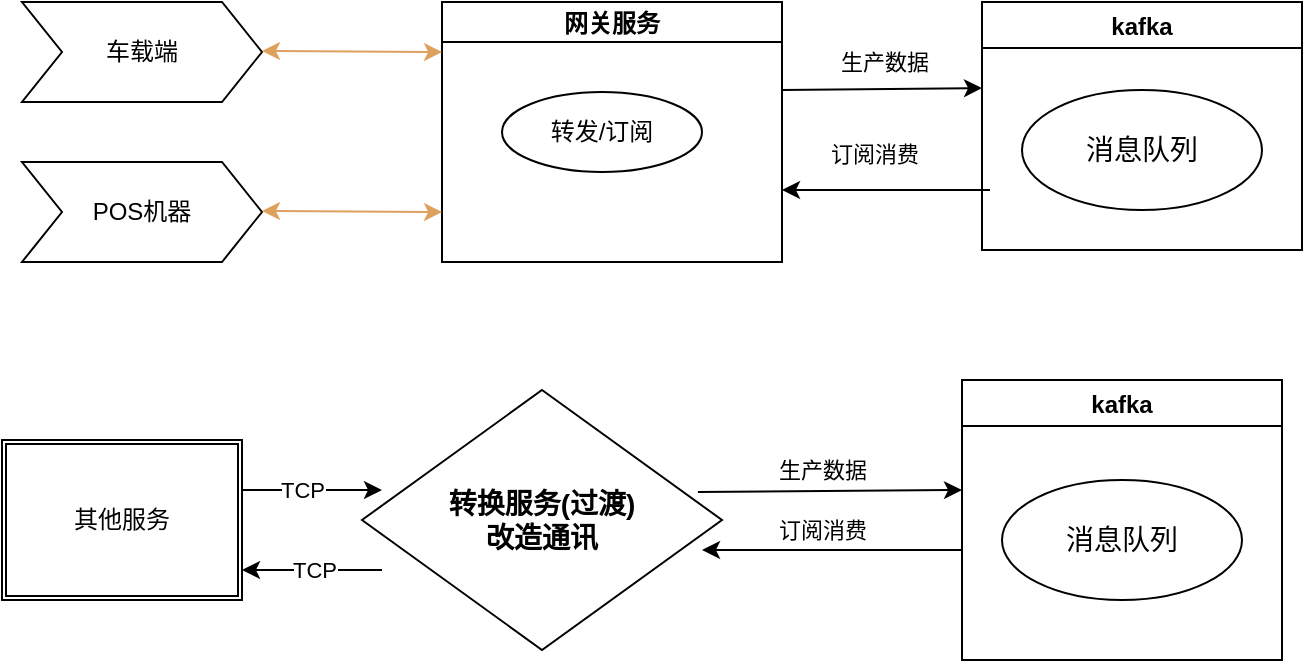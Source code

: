 <mxfile version="15.7.3" type="github">
  <diagram id="JbGbZ968IAcG6xgg3cBA" name="Page-1">
    <mxGraphModel dx="1422" dy="762" grid="1" gridSize="10" guides="1" tooltips="1" connect="1" arrows="1" fold="1" page="1" pageScale="1" pageWidth="827" pageHeight="1169" math="0" shadow="0">
      <root>
        <mxCell id="0" />
        <mxCell id="1" parent="0" />
        <mxCell id="-HaUh47Lt7LNseCXVabz-1" value="kafka" style="swimlane;" parent="1" vertex="1">
          <mxGeometry x="530" y="275" width="160" height="140" as="geometry">
            <mxRectangle x="40" y="390" width="60" height="23" as="alternateBounds" />
          </mxGeometry>
        </mxCell>
        <mxCell id="-HaUh47Lt7LNseCXVabz-3" value="消息队列" style="ellipse;whiteSpace=wrap;html=1;rounded=0;sketch=0;fontSize=14;" parent="-HaUh47Lt7LNseCXVabz-1" vertex="1">
          <mxGeometry x="20" y="50" width="120" height="60" as="geometry" />
        </mxCell>
        <mxCell id="-HaUh47Lt7LNseCXVabz-4" value="&lt;font style=&quot;font-size: 14px&quot;&gt;转换服务(过渡)&lt;br&gt;改造通讯&lt;br&gt;&lt;/font&gt;" style="rhombus;whiteSpace=wrap;html=1;fontStyle=1;startSize=23;" parent="1" vertex="1">
          <mxGeometry x="230" y="280" width="180" height="130" as="geometry" />
        </mxCell>
        <mxCell id="-HaUh47Lt7LNseCXVabz-5" value="其他服务" style="shape=ext;double=1;rounded=0;whiteSpace=wrap;html=1;" parent="1" vertex="1">
          <mxGeometry x="50" y="305" width="120" height="80" as="geometry" />
        </mxCell>
        <mxCell id="-HaUh47Lt7LNseCXVabz-6" value="" style="endArrow=classic;html=1;rounded=1;sketch=0;curved=0;" parent="1" edge="1">
          <mxGeometry width="50" height="50" relative="1" as="geometry">
            <mxPoint x="170" y="330" as="sourcePoint" />
            <mxPoint x="240" y="330" as="targetPoint" />
          </mxGeometry>
        </mxCell>
        <mxCell id="-HaUh47Lt7LNseCXVabz-9" value="&lt;font color=&quot;#000000&quot;&gt;TCP&lt;/font&gt;" style="edgeLabel;html=1;align=center;verticalAlign=middle;resizable=0;points=[];" parent="-HaUh47Lt7LNseCXVabz-6" vertex="1" connectable="0">
          <mxGeometry x="-0.429" y="-3" relative="1" as="geometry">
            <mxPoint x="10" y="-3" as="offset" />
          </mxGeometry>
        </mxCell>
        <mxCell id="-HaUh47Lt7LNseCXVabz-7" value="" style="endArrow=classic;html=1;rounded=1;sketch=0;curved=0;" parent="1" edge="1">
          <mxGeometry width="50" height="50" relative="1" as="geometry">
            <mxPoint x="240" y="370" as="sourcePoint" />
            <mxPoint x="170" y="370" as="targetPoint" />
          </mxGeometry>
        </mxCell>
        <mxCell id="-HaUh47Lt7LNseCXVabz-10" value="&lt;font color=&quot;#000000&quot;&gt;TCP&lt;/font&gt;" style="edgeLabel;html=1;align=center;verticalAlign=middle;resizable=0;points=[];" parent="1" vertex="1" connectable="0">
          <mxGeometry x="220" y="340" as="geometry">
            <mxPoint x="-14" y="30" as="offset" />
          </mxGeometry>
        </mxCell>
        <mxCell id="-HaUh47Lt7LNseCXVabz-11" value="" style="endArrow=classic;html=1;rounded=1;sketch=0;curved=0;exitX=0.933;exitY=0.392;exitDx=0;exitDy=0;exitPerimeter=0;" parent="1" source="-HaUh47Lt7LNseCXVabz-4" edge="1">
          <mxGeometry width="50" height="50" relative="1" as="geometry">
            <mxPoint x="410" y="330" as="sourcePoint" />
            <mxPoint x="530" y="330" as="targetPoint" />
          </mxGeometry>
        </mxCell>
        <mxCell id="-HaUh47Lt7LNseCXVabz-13" value="生产数据" style="edgeLabel;html=1;align=center;verticalAlign=middle;resizable=0;points=[];" parent="-HaUh47Lt7LNseCXVabz-11" vertex="1" connectable="0">
          <mxGeometry x="-0.314" relative="1" as="geometry">
            <mxPoint x="47" y="-215" as="offset" />
          </mxGeometry>
        </mxCell>
        <mxCell id="-HaUh47Lt7LNseCXVabz-12" value="" style="endArrow=classic;html=1;rounded=1;sketch=0;curved=0;" parent="1" edge="1">
          <mxGeometry width="50" height="50" relative="1" as="geometry">
            <mxPoint x="530" y="360" as="sourcePoint" />
            <mxPoint x="400" y="360" as="targetPoint" />
          </mxGeometry>
        </mxCell>
        <mxCell id="-HaUh47Lt7LNseCXVabz-14" value="订阅消费" style="edgeLabel;html=1;align=center;verticalAlign=middle;resizable=0;points=[];" parent="1" vertex="1" connectable="0">
          <mxGeometry x="480" y="166" as="geometry">
            <mxPoint x="6" y="-4" as="offset" />
          </mxGeometry>
        </mxCell>
        <mxCell id="-HaUh47Lt7LNseCXVabz-15" value="网关服务" style="swimlane;startSize=20;horizontal=1;containerType=tree;fillColor=#FFFFFF;strokeColor=#000000;fontColor=#000000;swimlaneFillColor=none;" parent="1" vertex="1">
          <mxGeometry x="270" y="86" width="170" height="130" as="geometry" />
        </mxCell>
        <mxCell id="-HaUh47Lt7LNseCXVabz-16" value="转发/订阅" style="ellipse;whiteSpace=wrap;html=1;align=center;treeFolding=1;treeMoving=1;newEdgeStyle={&quot;edgeStyle&quot;:&quot;entityRelationEdgeStyle&quot;,&quot;startArrow&quot;:&quot;none&quot;,&quot;endArrow&quot;:&quot;none&quot;,&quot;segment&quot;:10,&quot;curved&quot;:1};" parent="-HaUh47Lt7LNseCXVabz-15" vertex="1">
          <mxGeometry x="30" y="45" width="100" height="40" as="geometry" />
        </mxCell>
        <mxCell id="-HaUh47Lt7LNseCXVabz-17" value="POS机器" style="shape=step;perimeter=stepPerimeter;whiteSpace=wrap;html=1;fixedSize=1;" parent="1" vertex="1">
          <mxGeometry x="60" y="166" width="120" height="50" as="geometry" />
        </mxCell>
        <mxCell id="-HaUh47Lt7LNseCXVabz-19" value="车载端" style="shape=step;perimeter=stepPerimeter;whiteSpace=wrap;html=1;fixedSize=1;" parent="1" vertex="1">
          <mxGeometry x="60" y="86" width="120" height="50" as="geometry" />
        </mxCell>
        <mxCell id="-HaUh47Lt7LNseCXVabz-20" value="" style="endArrow=classic;startArrow=classic;html=1;rounded=0;labelBackgroundColor=#283618;strokeColor=#DDA15E;fontColor=#FEFAE0;" parent="1" edge="1">
          <mxGeometry width="50" height="50" relative="1" as="geometry">
            <mxPoint x="180" y="190.5" as="sourcePoint" />
            <mxPoint x="270" y="191" as="targetPoint" />
          </mxGeometry>
        </mxCell>
        <mxCell id="-HaUh47Lt7LNseCXVabz-21" value="" style="endArrow=classic;startArrow=classic;html=1;rounded=0;labelBackgroundColor=#283618;strokeColor=#DDA15E;fontColor=#FEFAE0;" parent="1" edge="1">
          <mxGeometry width="50" height="50" relative="1" as="geometry">
            <mxPoint x="180" y="110.5" as="sourcePoint" />
            <mxPoint x="270" y="111" as="targetPoint" />
          </mxGeometry>
        </mxCell>
        <mxCell id="-HaUh47Lt7LNseCXVabz-29" value="kafka" style="swimlane;" parent="1" vertex="1">
          <mxGeometry x="540" y="86" width="160" height="124" as="geometry">
            <mxRectangle x="40" y="390" width="60" height="23" as="alternateBounds" />
          </mxGeometry>
        </mxCell>
        <mxCell id="-HaUh47Lt7LNseCXVabz-30" value="消息队列" style="ellipse;whiteSpace=wrap;html=1;rounded=0;sketch=0;fontSize=14;" parent="-HaUh47Lt7LNseCXVabz-29" vertex="1">
          <mxGeometry x="20" y="44" width="120" height="60" as="geometry" />
        </mxCell>
        <mxCell id="-HaUh47Lt7LNseCXVabz-31" value="" style="endArrow=classic;html=1;rounded=1;sketch=0;curved=0;exitX=0.933;exitY=0.392;exitDx=0;exitDy=0;exitPerimeter=0;" parent="1" edge="1">
          <mxGeometry width="50" height="50" relative="1" as="geometry">
            <mxPoint x="440" y="130" as="sourcePoint" />
            <mxPoint x="540" y="129" as="targetPoint" />
          </mxGeometry>
        </mxCell>
        <mxCell id="-HaUh47Lt7LNseCXVabz-33" value="" style="endArrow=classic;html=1;rounded=1;sketch=0;curved=0;" parent="1" edge="1">
          <mxGeometry width="50" height="50" relative="1" as="geometry">
            <mxPoint x="544" y="180" as="sourcePoint" />
            <mxPoint x="440" y="180" as="targetPoint" />
          </mxGeometry>
        </mxCell>
        <mxCell id="-HaUh47Lt7LNseCXVabz-34" value="生产数据" style="edgeLabel;html=1;align=center;verticalAlign=middle;resizable=0;points=[];" parent="1" vertex="1" connectable="0">
          <mxGeometry x="460" y="320" as="geometry" />
        </mxCell>
        <mxCell id="-HaUh47Lt7LNseCXVabz-35" value="订阅消费" style="edgeLabel;html=1;align=center;verticalAlign=middle;resizable=0;points=[];" parent="1" vertex="1" connectable="0">
          <mxGeometry x="454" y="354" as="geometry">
            <mxPoint x="6" y="-4" as="offset" />
          </mxGeometry>
        </mxCell>
      </root>
    </mxGraphModel>
  </diagram>
</mxfile>

